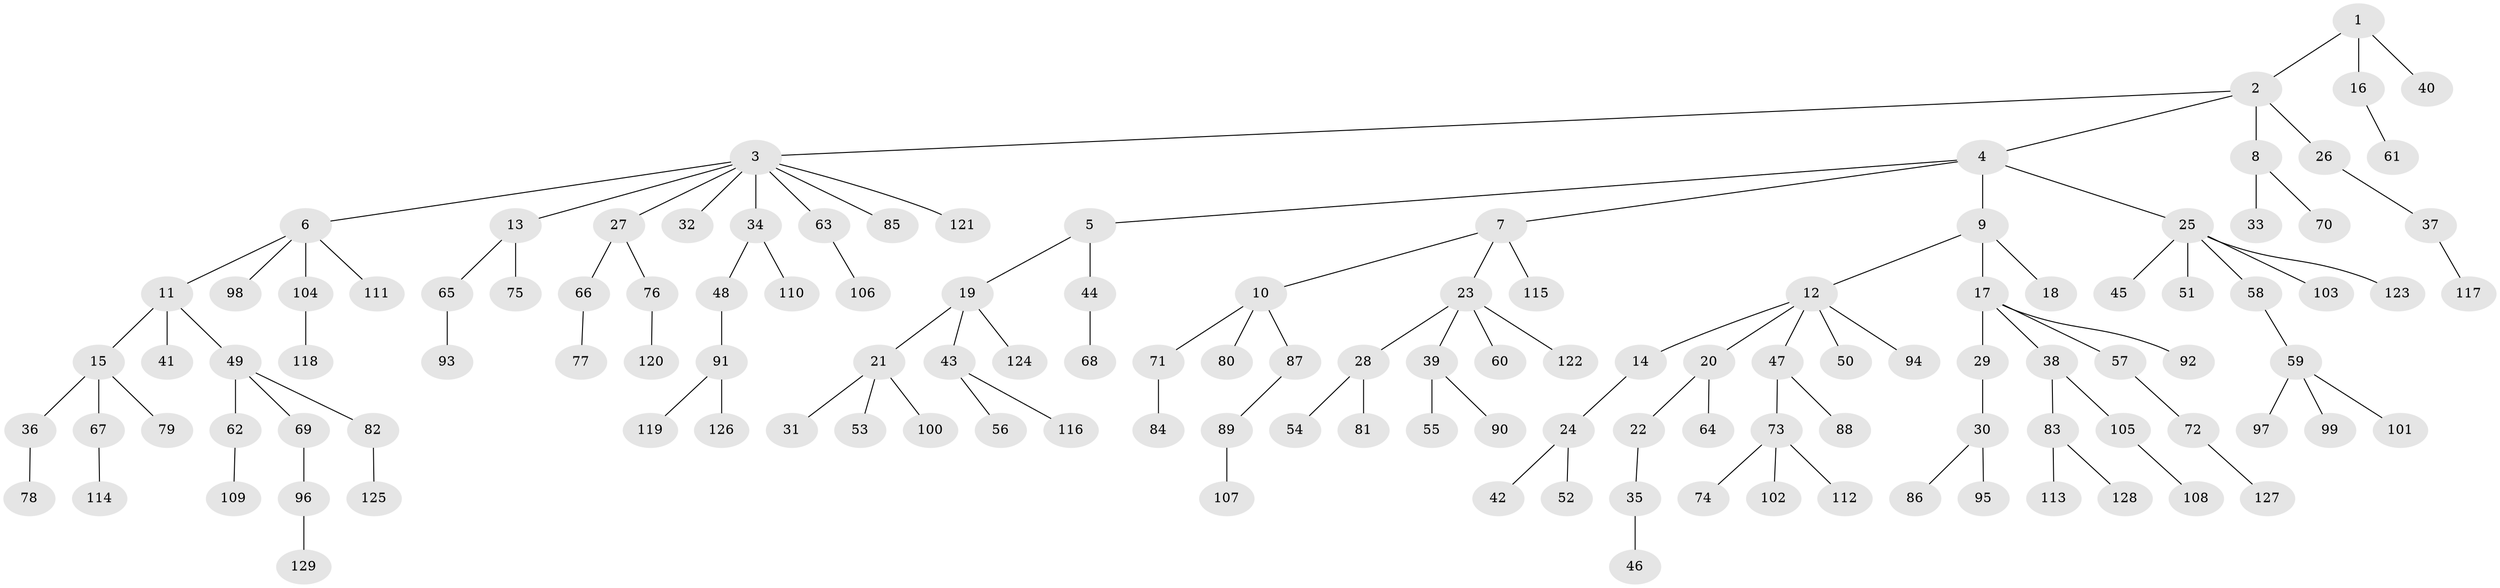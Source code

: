 // Generated by graph-tools (version 1.1) at 2025/02/03/09/25 03:02:25]
// undirected, 129 vertices, 128 edges
graph export_dot {
graph [start="1"]
  node [color=gray90,style=filled];
  1;
  2;
  3;
  4;
  5;
  6;
  7;
  8;
  9;
  10;
  11;
  12;
  13;
  14;
  15;
  16;
  17;
  18;
  19;
  20;
  21;
  22;
  23;
  24;
  25;
  26;
  27;
  28;
  29;
  30;
  31;
  32;
  33;
  34;
  35;
  36;
  37;
  38;
  39;
  40;
  41;
  42;
  43;
  44;
  45;
  46;
  47;
  48;
  49;
  50;
  51;
  52;
  53;
  54;
  55;
  56;
  57;
  58;
  59;
  60;
  61;
  62;
  63;
  64;
  65;
  66;
  67;
  68;
  69;
  70;
  71;
  72;
  73;
  74;
  75;
  76;
  77;
  78;
  79;
  80;
  81;
  82;
  83;
  84;
  85;
  86;
  87;
  88;
  89;
  90;
  91;
  92;
  93;
  94;
  95;
  96;
  97;
  98;
  99;
  100;
  101;
  102;
  103;
  104;
  105;
  106;
  107;
  108;
  109;
  110;
  111;
  112;
  113;
  114;
  115;
  116;
  117;
  118;
  119;
  120;
  121;
  122;
  123;
  124;
  125;
  126;
  127;
  128;
  129;
  1 -- 2;
  1 -- 16;
  1 -- 40;
  2 -- 3;
  2 -- 4;
  2 -- 8;
  2 -- 26;
  3 -- 6;
  3 -- 13;
  3 -- 27;
  3 -- 32;
  3 -- 34;
  3 -- 63;
  3 -- 85;
  3 -- 121;
  4 -- 5;
  4 -- 7;
  4 -- 9;
  4 -- 25;
  5 -- 19;
  5 -- 44;
  6 -- 11;
  6 -- 98;
  6 -- 104;
  6 -- 111;
  7 -- 10;
  7 -- 23;
  7 -- 115;
  8 -- 33;
  8 -- 70;
  9 -- 12;
  9 -- 17;
  9 -- 18;
  10 -- 71;
  10 -- 80;
  10 -- 87;
  11 -- 15;
  11 -- 41;
  11 -- 49;
  12 -- 14;
  12 -- 20;
  12 -- 47;
  12 -- 50;
  12 -- 94;
  13 -- 65;
  13 -- 75;
  14 -- 24;
  15 -- 36;
  15 -- 67;
  15 -- 79;
  16 -- 61;
  17 -- 29;
  17 -- 38;
  17 -- 57;
  17 -- 92;
  19 -- 21;
  19 -- 43;
  19 -- 124;
  20 -- 22;
  20 -- 64;
  21 -- 31;
  21 -- 53;
  21 -- 100;
  22 -- 35;
  23 -- 28;
  23 -- 39;
  23 -- 60;
  23 -- 122;
  24 -- 42;
  24 -- 52;
  25 -- 45;
  25 -- 51;
  25 -- 58;
  25 -- 103;
  25 -- 123;
  26 -- 37;
  27 -- 66;
  27 -- 76;
  28 -- 54;
  28 -- 81;
  29 -- 30;
  30 -- 86;
  30 -- 95;
  34 -- 48;
  34 -- 110;
  35 -- 46;
  36 -- 78;
  37 -- 117;
  38 -- 83;
  38 -- 105;
  39 -- 55;
  39 -- 90;
  43 -- 56;
  43 -- 116;
  44 -- 68;
  47 -- 73;
  47 -- 88;
  48 -- 91;
  49 -- 62;
  49 -- 69;
  49 -- 82;
  57 -- 72;
  58 -- 59;
  59 -- 97;
  59 -- 99;
  59 -- 101;
  62 -- 109;
  63 -- 106;
  65 -- 93;
  66 -- 77;
  67 -- 114;
  69 -- 96;
  71 -- 84;
  72 -- 127;
  73 -- 74;
  73 -- 102;
  73 -- 112;
  76 -- 120;
  82 -- 125;
  83 -- 113;
  83 -- 128;
  87 -- 89;
  89 -- 107;
  91 -- 119;
  91 -- 126;
  96 -- 129;
  104 -- 118;
  105 -- 108;
}
